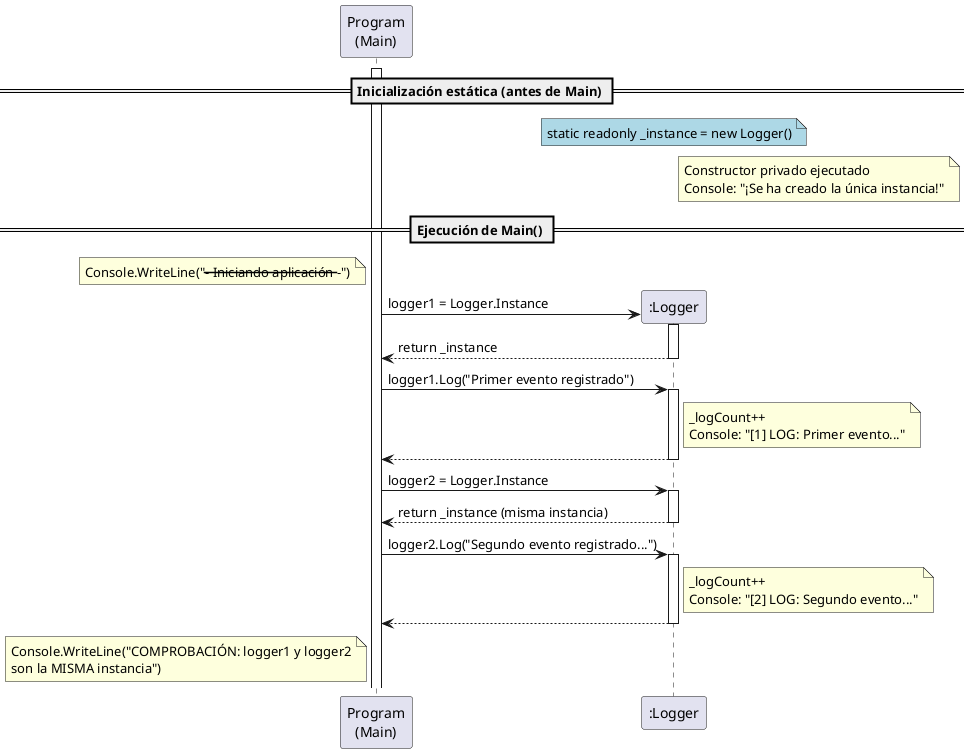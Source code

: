 @startuml
participant "Program\n(Main)" as Cliente
participant ":Logger" as Singleton

== Inicialización estática (antes de Main) ==
note over Singleton #lightblue: static readonly _instance = new Logger()
create Singleton #yellow
note right of Singleton: Constructor privado ejecutado\nConsole: "¡Se ha creado la única instancia!"

== Ejecución de Main() ==
activate Cliente
note left of Cliente: Console.WriteLine("--- Iniciando aplicación ---")

Cliente -> Singleton: logger1 = Logger.Instance
activate Singleton
Singleton --> Cliente: return _instance
deactivate Singleton

Cliente -> Singleton: logger1.Log("Primer evento registrado")
activate Singleton
note right of Singleton: _logCount++\nConsole: "[1] LOG: Primer evento..."
Singleton --> Cliente
deactivate Singleton

Cliente -> Singleton: logger2 = Logger.Instance
activate Singleton
Singleton --> Cliente: return _instance (misma instancia)
deactivate Singleton

Cliente -> Singleton: logger2.Log("Segundo evento registrado...")
activate Singleton
note right of Singleton: _logCount++\nConsole: "[2] LOG: Segundo evento..."
Singleton --> Cliente
deactivate Singleton

note left of Cliente: Console.WriteLine("COMPROBACIÓN: logger1 y logger2\nson la MISMA instancia")

@enduml